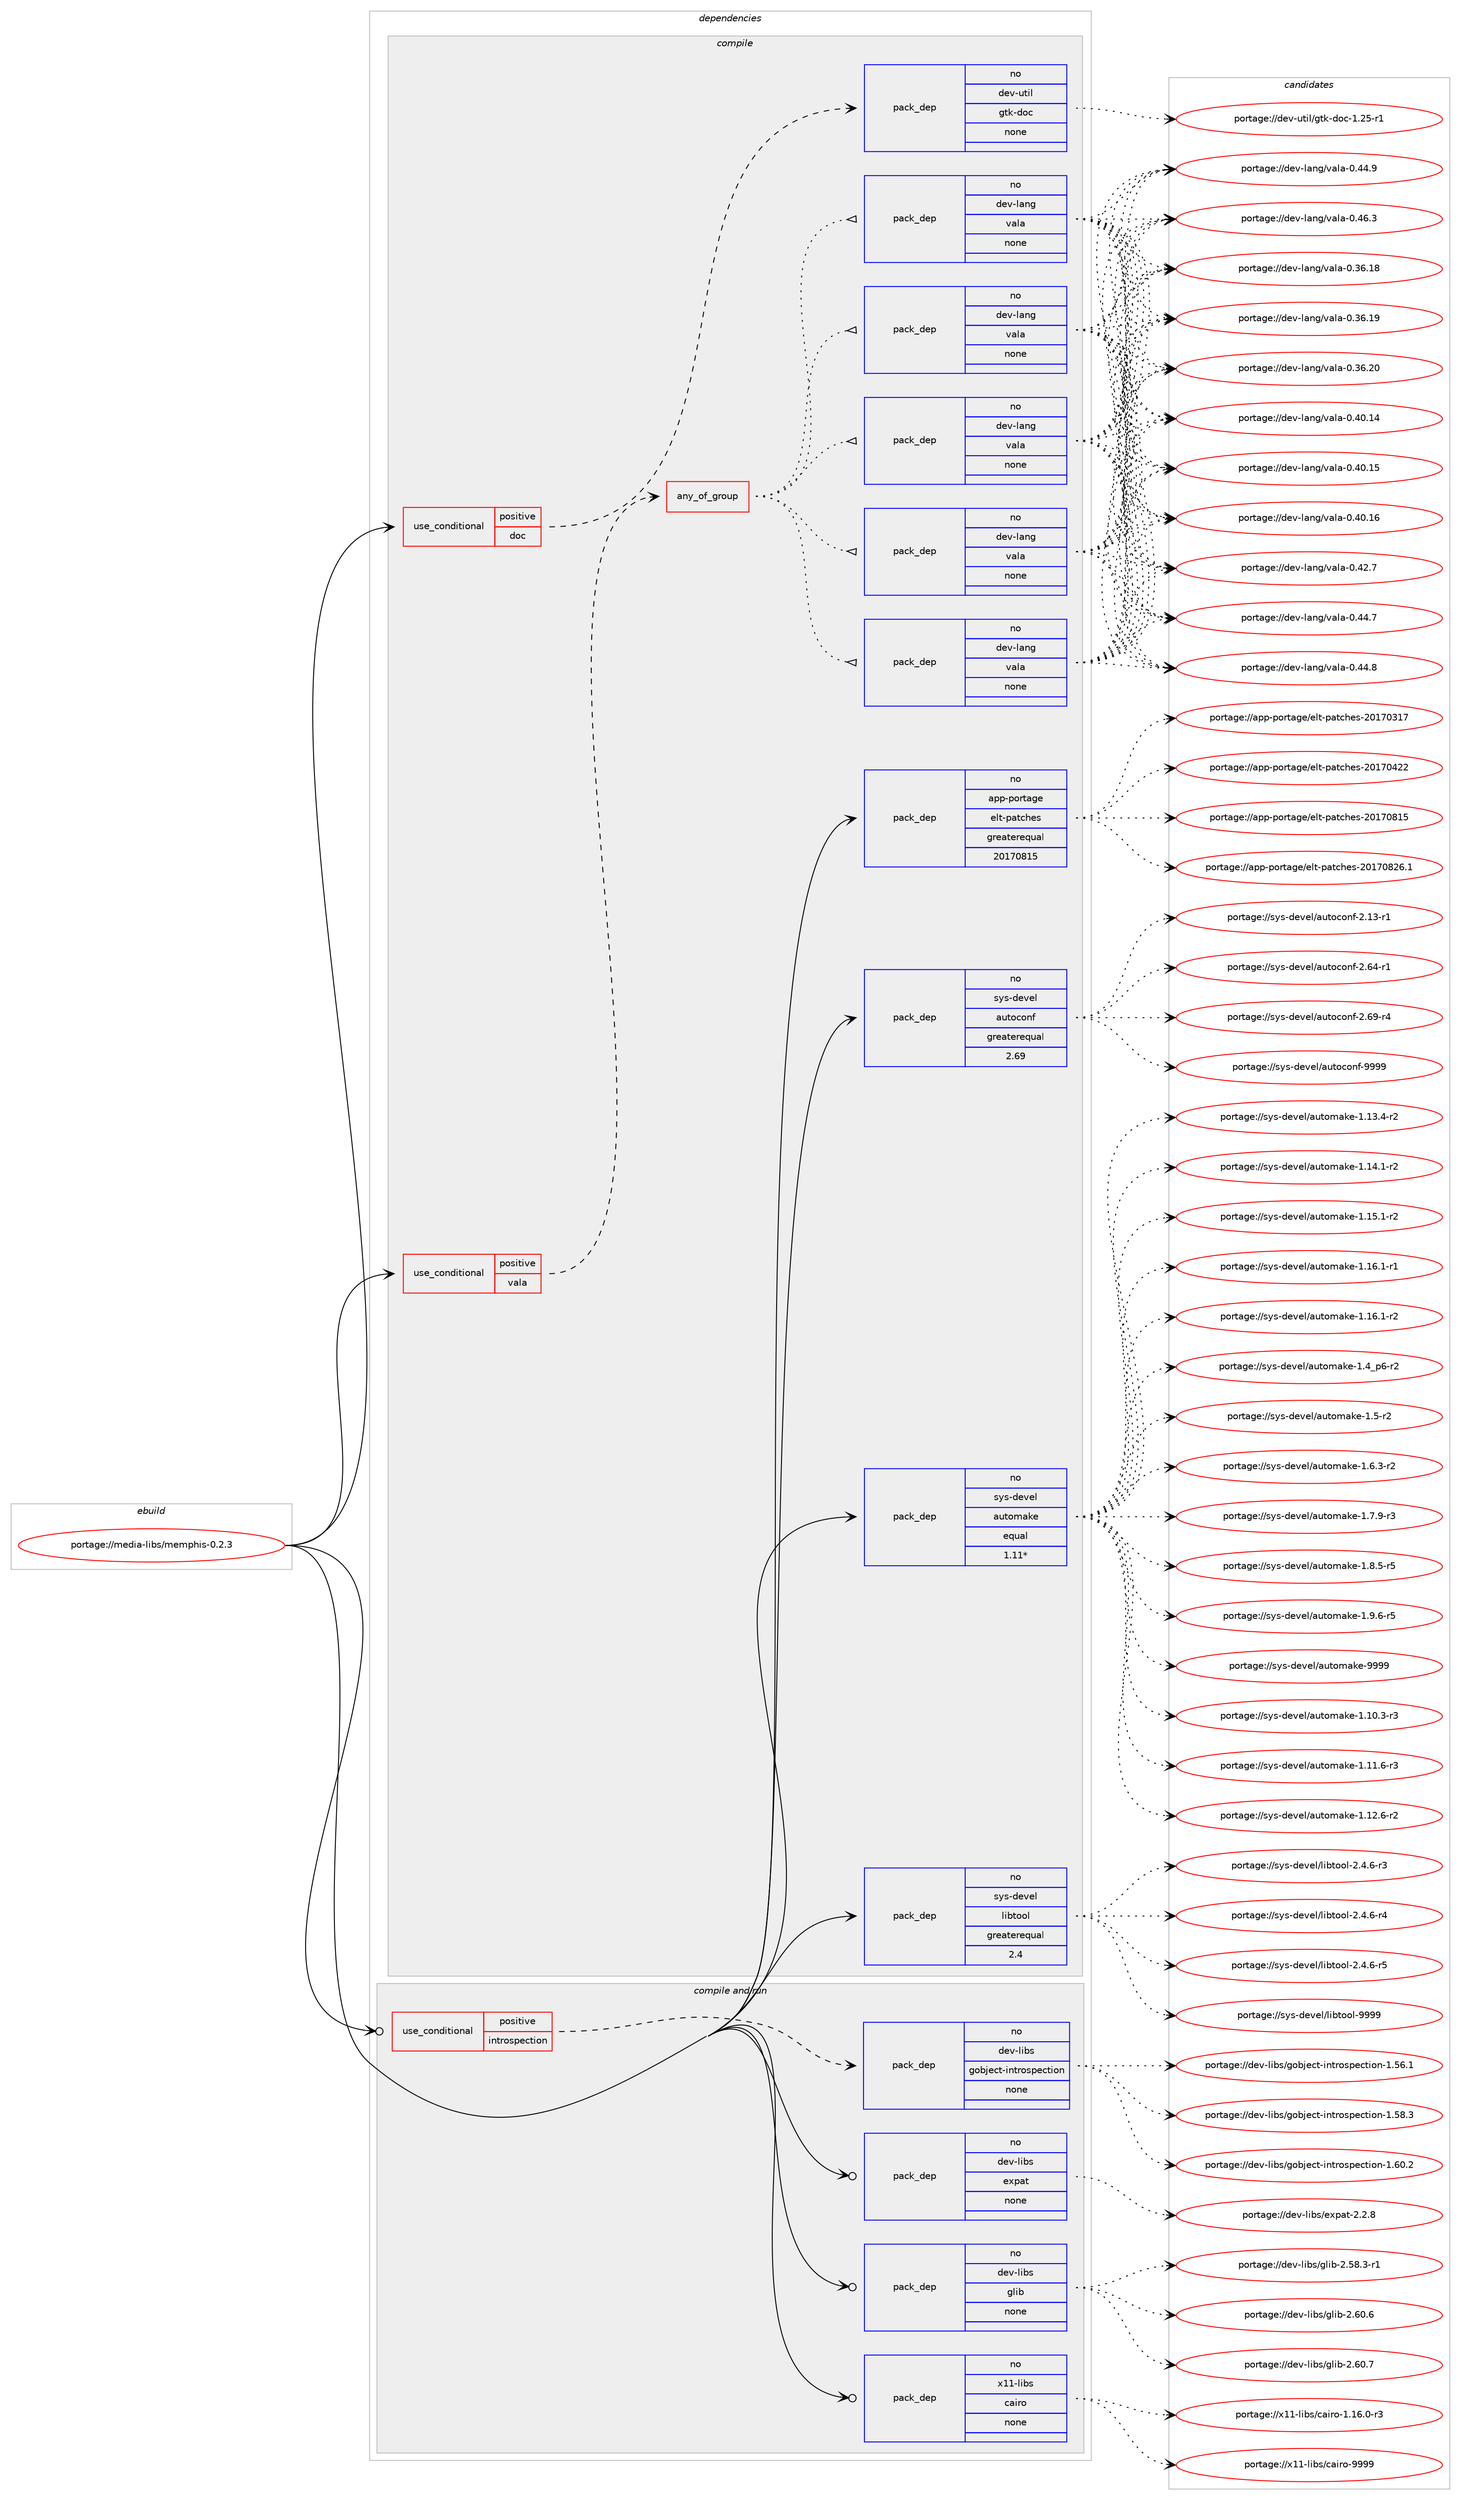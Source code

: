 digraph prolog {

# *************
# Graph options
# *************

newrank=true;
concentrate=true;
compound=true;
graph [rankdir=LR,fontname=Helvetica,fontsize=10,ranksep=1.5];#, ranksep=2.5, nodesep=0.2];
edge  [arrowhead=vee];
node  [fontname=Helvetica,fontsize=10];

# **********
# The ebuild
# **********

subgraph cluster_leftcol {
color=gray;
rank=same;
label=<<i>ebuild</i>>;
id [label="portage://media-libs/memphis-0.2.3", color=red, width=4, href="../media-libs/memphis-0.2.3.svg"];
}

# ****************
# The dependencies
# ****************

subgraph cluster_midcol {
color=gray;
label=<<i>dependencies</i>>;
subgraph cluster_compile {
fillcolor="#eeeeee";
style=filled;
label=<<i>compile</i>>;
subgraph cond80480 {
dependency322377 [label=<<TABLE BORDER="0" CELLBORDER="1" CELLSPACING="0" CELLPADDING="4"><TR><TD ROWSPAN="3" CELLPADDING="10">use_conditional</TD></TR><TR><TD>positive</TD></TR><TR><TD>doc</TD></TR></TABLE>>, shape=none, color=red];
subgraph pack236629 {
dependency322378 [label=<<TABLE BORDER="0" CELLBORDER="1" CELLSPACING="0" CELLPADDING="4" WIDTH="220"><TR><TD ROWSPAN="6" CELLPADDING="30">pack_dep</TD></TR><TR><TD WIDTH="110">no</TD></TR><TR><TD>dev-util</TD></TR><TR><TD>gtk-doc</TD></TR><TR><TD>none</TD></TR><TR><TD></TD></TR></TABLE>>, shape=none, color=blue];
}
dependency322377:e -> dependency322378:w [weight=20,style="dashed",arrowhead="vee"];
}
id:e -> dependency322377:w [weight=20,style="solid",arrowhead="vee"];
subgraph cond80481 {
dependency322379 [label=<<TABLE BORDER="0" CELLBORDER="1" CELLSPACING="0" CELLPADDING="4"><TR><TD ROWSPAN="3" CELLPADDING="10">use_conditional</TD></TR><TR><TD>positive</TD></TR><TR><TD>vala</TD></TR></TABLE>>, shape=none, color=red];
subgraph any5137 {
dependency322380 [label=<<TABLE BORDER="0" CELLBORDER="1" CELLSPACING="0" CELLPADDING="4"><TR><TD CELLPADDING="10">any_of_group</TD></TR></TABLE>>, shape=none, color=red];subgraph pack236630 {
dependency322381 [label=<<TABLE BORDER="0" CELLBORDER="1" CELLSPACING="0" CELLPADDING="4" WIDTH="220"><TR><TD ROWSPAN="6" CELLPADDING="30">pack_dep</TD></TR><TR><TD WIDTH="110">no</TD></TR><TR><TD>dev-lang</TD></TR><TR><TD>vala</TD></TR><TR><TD>none</TD></TR><TR><TD></TD></TR></TABLE>>, shape=none, color=blue];
}
dependency322380:e -> dependency322381:w [weight=20,style="dotted",arrowhead="oinv"];
subgraph pack236631 {
dependency322382 [label=<<TABLE BORDER="0" CELLBORDER="1" CELLSPACING="0" CELLPADDING="4" WIDTH="220"><TR><TD ROWSPAN="6" CELLPADDING="30">pack_dep</TD></TR><TR><TD WIDTH="110">no</TD></TR><TR><TD>dev-lang</TD></TR><TR><TD>vala</TD></TR><TR><TD>none</TD></TR><TR><TD></TD></TR></TABLE>>, shape=none, color=blue];
}
dependency322380:e -> dependency322382:w [weight=20,style="dotted",arrowhead="oinv"];
subgraph pack236632 {
dependency322383 [label=<<TABLE BORDER="0" CELLBORDER="1" CELLSPACING="0" CELLPADDING="4" WIDTH="220"><TR><TD ROWSPAN="6" CELLPADDING="30">pack_dep</TD></TR><TR><TD WIDTH="110">no</TD></TR><TR><TD>dev-lang</TD></TR><TR><TD>vala</TD></TR><TR><TD>none</TD></TR><TR><TD></TD></TR></TABLE>>, shape=none, color=blue];
}
dependency322380:e -> dependency322383:w [weight=20,style="dotted",arrowhead="oinv"];
subgraph pack236633 {
dependency322384 [label=<<TABLE BORDER="0" CELLBORDER="1" CELLSPACING="0" CELLPADDING="4" WIDTH="220"><TR><TD ROWSPAN="6" CELLPADDING="30">pack_dep</TD></TR><TR><TD WIDTH="110">no</TD></TR><TR><TD>dev-lang</TD></TR><TR><TD>vala</TD></TR><TR><TD>none</TD></TR><TR><TD></TD></TR></TABLE>>, shape=none, color=blue];
}
dependency322380:e -> dependency322384:w [weight=20,style="dotted",arrowhead="oinv"];
subgraph pack236634 {
dependency322385 [label=<<TABLE BORDER="0" CELLBORDER="1" CELLSPACING="0" CELLPADDING="4" WIDTH="220"><TR><TD ROWSPAN="6" CELLPADDING="30">pack_dep</TD></TR><TR><TD WIDTH="110">no</TD></TR><TR><TD>dev-lang</TD></TR><TR><TD>vala</TD></TR><TR><TD>none</TD></TR><TR><TD></TD></TR></TABLE>>, shape=none, color=blue];
}
dependency322380:e -> dependency322385:w [weight=20,style="dotted",arrowhead="oinv"];
}
dependency322379:e -> dependency322380:w [weight=20,style="dashed",arrowhead="vee"];
}
id:e -> dependency322379:w [weight=20,style="solid",arrowhead="vee"];
subgraph pack236635 {
dependency322386 [label=<<TABLE BORDER="0" CELLBORDER="1" CELLSPACING="0" CELLPADDING="4" WIDTH="220"><TR><TD ROWSPAN="6" CELLPADDING="30">pack_dep</TD></TR><TR><TD WIDTH="110">no</TD></TR><TR><TD>app-portage</TD></TR><TR><TD>elt-patches</TD></TR><TR><TD>greaterequal</TD></TR><TR><TD>20170815</TD></TR></TABLE>>, shape=none, color=blue];
}
id:e -> dependency322386:w [weight=20,style="solid",arrowhead="vee"];
subgraph pack236636 {
dependency322387 [label=<<TABLE BORDER="0" CELLBORDER="1" CELLSPACING="0" CELLPADDING="4" WIDTH="220"><TR><TD ROWSPAN="6" CELLPADDING="30">pack_dep</TD></TR><TR><TD WIDTH="110">no</TD></TR><TR><TD>sys-devel</TD></TR><TR><TD>autoconf</TD></TR><TR><TD>greaterequal</TD></TR><TR><TD>2.69</TD></TR></TABLE>>, shape=none, color=blue];
}
id:e -> dependency322387:w [weight=20,style="solid",arrowhead="vee"];
subgraph pack236637 {
dependency322388 [label=<<TABLE BORDER="0" CELLBORDER="1" CELLSPACING="0" CELLPADDING="4" WIDTH="220"><TR><TD ROWSPAN="6" CELLPADDING="30">pack_dep</TD></TR><TR><TD WIDTH="110">no</TD></TR><TR><TD>sys-devel</TD></TR><TR><TD>automake</TD></TR><TR><TD>equal</TD></TR><TR><TD>1.11*</TD></TR></TABLE>>, shape=none, color=blue];
}
id:e -> dependency322388:w [weight=20,style="solid",arrowhead="vee"];
subgraph pack236638 {
dependency322389 [label=<<TABLE BORDER="0" CELLBORDER="1" CELLSPACING="0" CELLPADDING="4" WIDTH="220"><TR><TD ROWSPAN="6" CELLPADDING="30">pack_dep</TD></TR><TR><TD WIDTH="110">no</TD></TR><TR><TD>sys-devel</TD></TR><TR><TD>libtool</TD></TR><TR><TD>greaterequal</TD></TR><TR><TD>2.4</TD></TR></TABLE>>, shape=none, color=blue];
}
id:e -> dependency322389:w [weight=20,style="solid",arrowhead="vee"];
}
subgraph cluster_compileandrun {
fillcolor="#eeeeee";
style=filled;
label=<<i>compile and run</i>>;
subgraph cond80482 {
dependency322390 [label=<<TABLE BORDER="0" CELLBORDER="1" CELLSPACING="0" CELLPADDING="4"><TR><TD ROWSPAN="3" CELLPADDING="10">use_conditional</TD></TR><TR><TD>positive</TD></TR><TR><TD>introspection</TD></TR></TABLE>>, shape=none, color=red];
subgraph pack236639 {
dependency322391 [label=<<TABLE BORDER="0" CELLBORDER="1" CELLSPACING="0" CELLPADDING="4" WIDTH="220"><TR><TD ROWSPAN="6" CELLPADDING="30">pack_dep</TD></TR><TR><TD WIDTH="110">no</TD></TR><TR><TD>dev-libs</TD></TR><TR><TD>gobject-introspection</TD></TR><TR><TD>none</TD></TR><TR><TD></TD></TR></TABLE>>, shape=none, color=blue];
}
dependency322390:e -> dependency322391:w [weight=20,style="dashed",arrowhead="vee"];
}
id:e -> dependency322390:w [weight=20,style="solid",arrowhead="odotvee"];
subgraph pack236640 {
dependency322392 [label=<<TABLE BORDER="0" CELLBORDER="1" CELLSPACING="0" CELLPADDING="4" WIDTH="220"><TR><TD ROWSPAN="6" CELLPADDING="30">pack_dep</TD></TR><TR><TD WIDTH="110">no</TD></TR><TR><TD>dev-libs</TD></TR><TR><TD>expat</TD></TR><TR><TD>none</TD></TR><TR><TD></TD></TR></TABLE>>, shape=none, color=blue];
}
id:e -> dependency322392:w [weight=20,style="solid",arrowhead="odotvee"];
subgraph pack236641 {
dependency322393 [label=<<TABLE BORDER="0" CELLBORDER="1" CELLSPACING="0" CELLPADDING="4" WIDTH="220"><TR><TD ROWSPAN="6" CELLPADDING="30">pack_dep</TD></TR><TR><TD WIDTH="110">no</TD></TR><TR><TD>dev-libs</TD></TR><TR><TD>glib</TD></TR><TR><TD>none</TD></TR><TR><TD></TD></TR></TABLE>>, shape=none, color=blue];
}
id:e -> dependency322393:w [weight=20,style="solid",arrowhead="odotvee"];
subgraph pack236642 {
dependency322394 [label=<<TABLE BORDER="0" CELLBORDER="1" CELLSPACING="0" CELLPADDING="4" WIDTH="220"><TR><TD ROWSPAN="6" CELLPADDING="30">pack_dep</TD></TR><TR><TD WIDTH="110">no</TD></TR><TR><TD>x11-libs</TD></TR><TR><TD>cairo</TD></TR><TR><TD>none</TD></TR><TR><TD></TD></TR></TABLE>>, shape=none, color=blue];
}
id:e -> dependency322394:w [weight=20,style="solid",arrowhead="odotvee"];
}
subgraph cluster_run {
fillcolor="#eeeeee";
style=filled;
label=<<i>run</i>>;
}
}

# **************
# The candidates
# **************

subgraph cluster_choices {
rank=same;
color=gray;
label=<<i>candidates</i>>;

subgraph choice236629 {
color=black;
nodesep=1;
choiceportage1001011184511711610510847103116107451001119945494650534511449 [label="portage://dev-util/gtk-doc-1.25-r1", color=red, width=4,href="../dev-util/gtk-doc-1.25-r1.svg"];
dependency322378:e -> choiceportage1001011184511711610510847103116107451001119945494650534511449:w [style=dotted,weight="100"];
}
subgraph choice236630 {
color=black;
nodesep=1;
choiceportage10010111845108971101034711897108974548465154464956 [label="portage://dev-lang/vala-0.36.18", color=red, width=4,href="../dev-lang/vala-0.36.18.svg"];
choiceportage10010111845108971101034711897108974548465154464957 [label="portage://dev-lang/vala-0.36.19", color=red, width=4,href="../dev-lang/vala-0.36.19.svg"];
choiceportage10010111845108971101034711897108974548465154465048 [label="portage://dev-lang/vala-0.36.20", color=red, width=4,href="../dev-lang/vala-0.36.20.svg"];
choiceportage10010111845108971101034711897108974548465248464952 [label="portage://dev-lang/vala-0.40.14", color=red, width=4,href="../dev-lang/vala-0.40.14.svg"];
choiceportage10010111845108971101034711897108974548465248464953 [label="portage://dev-lang/vala-0.40.15", color=red, width=4,href="../dev-lang/vala-0.40.15.svg"];
choiceportage10010111845108971101034711897108974548465248464954 [label="portage://dev-lang/vala-0.40.16", color=red, width=4,href="../dev-lang/vala-0.40.16.svg"];
choiceportage100101118451089711010347118971089745484652504655 [label="portage://dev-lang/vala-0.42.7", color=red, width=4,href="../dev-lang/vala-0.42.7.svg"];
choiceportage100101118451089711010347118971089745484652524655 [label="portage://dev-lang/vala-0.44.7", color=red, width=4,href="../dev-lang/vala-0.44.7.svg"];
choiceportage100101118451089711010347118971089745484652524656 [label="portage://dev-lang/vala-0.44.8", color=red, width=4,href="../dev-lang/vala-0.44.8.svg"];
choiceportage100101118451089711010347118971089745484652524657 [label="portage://dev-lang/vala-0.44.9", color=red, width=4,href="../dev-lang/vala-0.44.9.svg"];
choiceportage100101118451089711010347118971089745484652544651 [label="portage://dev-lang/vala-0.46.3", color=red, width=4,href="../dev-lang/vala-0.46.3.svg"];
dependency322381:e -> choiceportage10010111845108971101034711897108974548465154464956:w [style=dotted,weight="100"];
dependency322381:e -> choiceportage10010111845108971101034711897108974548465154464957:w [style=dotted,weight="100"];
dependency322381:e -> choiceportage10010111845108971101034711897108974548465154465048:w [style=dotted,weight="100"];
dependency322381:e -> choiceportage10010111845108971101034711897108974548465248464952:w [style=dotted,weight="100"];
dependency322381:e -> choiceportage10010111845108971101034711897108974548465248464953:w [style=dotted,weight="100"];
dependency322381:e -> choiceportage10010111845108971101034711897108974548465248464954:w [style=dotted,weight="100"];
dependency322381:e -> choiceportage100101118451089711010347118971089745484652504655:w [style=dotted,weight="100"];
dependency322381:e -> choiceportage100101118451089711010347118971089745484652524655:w [style=dotted,weight="100"];
dependency322381:e -> choiceportage100101118451089711010347118971089745484652524656:w [style=dotted,weight="100"];
dependency322381:e -> choiceportage100101118451089711010347118971089745484652524657:w [style=dotted,weight="100"];
dependency322381:e -> choiceportage100101118451089711010347118971089745484652544651:w [style=dotted,weight="100"];
}
subgraph choice236631 {
color=black;
nodesep=1;
choiceportage10010111845108971101034711897108974548465154464956 [label="portage://dev-lang/vala-0.36.18", color=red, width=4,href="../dev-lang/vala-0.36.18.svg"];
choiceportage10010111845108971101034711897108974548465154464957 [label="portage://dev-lang/vala-0.36.19", color=red, width=4,href="../dev-lang/vala-0.36.19.svg"];
choiceportage10010111845108971101034711897108974548465154465048 [label="portage://dev-lang/vala-0.36.20", color=red, width=4,href="../dev-lang/vala-0.36.20.svg"];
choiceportage10010111845108971101034711897108974548465248464952 [label="portage://dev-lang/vala-0.40.14", color=red, width=4,href="../dev-lang/vala-0.40.14.svg"];
choiceportage10010111845108971101034711897108974548465248464953 [label="portage://dev-lang/vala-0.40.15", color=red, width=4,href="../dev-lang/vala-0.40.15.svg"];
choiceportage10010111845108971101034711897108974548465248464954 [label="portage://dev-lang/vala-0.40.16", color=red, width=4,href="../dev-lang/vala-0.40.16.svg"];
choiceportage100101118451089711010347118971089745484652504655 [label="portage://dev-lang/vala-0.42.7", color=red, width=4,href="../dev-lang/vala-0.42.7.svg"];
choiceportage100101118451089711010347118971089745484652524655 [label="portage://dev-lang/vala-0.44.7", color=red, width=4,href="../dev-lang/vala-0.44.7.svg"];
choiceportage100101118451089711010347118971089745484652524656 [label="portage://dev-lang/vala-0.44.8", color=red, width=4,href="../dev-lang/vala-0.44.8.svg"];
choiceportage100101118451089711010347118971089745484652524657 [label="portage://dev-lang/vala-0.44.9", color=red, width=4,href="../dev-lang/vala-0.44.9.svg"];
choiceportage100101118451089711010347118971089745484652544651 [label="portage://dev-lang/vala-0.46.3", color=red, width=4,href="../dev-lang/vala-0.46.3.svg"];
dependency322382:e -> choiceportage10010111845108971101034711897108974548465154464956:w [style=dotted,weight="100"];
dependency322382:e -> choiceportage10010111845108971101034711897108974548465154464957:w [style=dotted,weight="100"];
dependency322382:e -> choiceportage10010111845108971101034711897108974548465154465048:w [style=dotted,weight="100"];
dependency322382:e -> choiceportage10010111845108971101034711897108974548465248464952:w [style=dotted,weight="100"];
dependency322382:e -> choiceportage10010111845108971101034711897108974548465248464953:w [style=dotted,weight="100"];
dependency322382:e -> choiceportage10010111845108971101034711897108974548465248464954:w [style=dotted,weight="100"];
dependency322382:e -> choiceportage100101118451089711010347118971089745484652504655:w [style=dotted,weight="100"];
dependency322382:e -> choiceportage100101118451089711010347118971089745484652524655:w [style=dotted,weight="100"];
dependency322382:e -> choiceportage100101118451089711010347118971089745484652524656:w [style=dotted,weight="100"];
dependency322382:e -> choiceportage100101118451089711010347118971089745484652524657:w [style=dotted,weight="100"];
dependency322382:e -> choiceportage100101118451089711010347118971089745484652544651:w [style=dotted,weight="100"];
}
subgraph choice236632 {
color=black;
nodesep=1;
choiceportage10010111845108971101034711897108974548465154464956 [label="portage://dev-lang/vala-0.36.18", color=red, width=4,href="../dev-lang/vala-0.36.18.svg"];
choiceportage10010111845108971101034711897108974548465154464957 [label="portage://dev-lang/vala-0.36.19", color=red, width=4,href="../dev-lang/vala-0.36.19.svg"];
choiceportage10010111845108971101034711897108974548465154465048 [label="portage://dev-lang/vala-0.36.20", color=red, width=4,href="../dev-lang/vala-0.36.20.svg"];
choiceportage10010111845108971101034711897108974548465248464952 [label="portage://dev-lang/vala-0.40.14", color=red, width=4,href="../dev-lang/vala-0.40.14.svg"];
choiceportage10010111845108971101034711897108974548465248464953 [label="portage://dev-lang/vala-0.40.15", color=red, width=4,href="../dev-lang/vala-0.40.15.svg"];
choiceportage10010111845108971101034711897108974548465248464954 [label="portage://dev-lang/vala-0.40.16", color=red, width=4,href="../dev-lang/vala-0.40.16.svg"];
choiceportage100101118451089711010347118971089745484652504655 [label="portage://dev-lang/vala-0.42.7", color=red, width=4,href="../dev-lang/vala-0.42.7.svg"];
choiceportage100101118451089711010347118971089745484652524655 [label="portage://dev-lang/vala-0.44.7", color=red, width=4,href="../dev-lang/vala-0.44.7.svg"];
choiceportage100101118451089711010347118971089745484652524656 [label="portage://dev-lang/vala-0.44.8", color=red, width=4,href="../dev-lang/vala-0.44.8.svg"];
choiceportage100101118451089711010347118971089745484652524657 [label="portage://dev-lang/vala-0.44.9", color=red, width=4,href="../dev-lang/vala-0.44.9.svg"];
choiceportage100101118451089711010347118971089745484652544651 [label="portage://dev-lang/vala-0.46.3", color=red, width=4,href="../dev-lang/vala-0.46.3.svg"];
dependency322383:e -> choiceportage10010111845108971101034711897108974548465154464956:w [style=dotted,weight="100"];
dependency322383:e -> choiceportage10010111845108971101034711897108974548465154464957:w [style=dotted,weight="100"];
dependency322383:e -> choiceportage10010111845108971101034711897108974548465154465048:w [style=dotted,weight="100"];
dependency322383:e -> choiceportage10010111845108971101034711897108974548465248464952:w [style=dotted,weight="100"];
dependency322383:e -> choiceportage10010111845108971101034711897108974548465248464953:w [style=dotted,weight="100"];
dependency322383:e -> choiceportage10010111845108971101034711897108974548465248464954:w [style=dotted,weight="100"];
dependency322383:e -> choiceportage100101118451089711010347118971089745484652504655:w [style=dotted,weight="100"];
dependency322383:e -> choiceportage100101118451089711010347118971089745484652524655:w [style=dotted,weight="100"];
dependency322383:e -> choiceportage100101118451089711010347118971089745484652524656:w [style=dotted,weight="100"];
dependency322383:e -> choiceportage100101118451089711010347118971089745484652524657:w [style=dotted,weight="100"];
dependency322383:e -> choiceportage100101118451089711010347118971089745484652544651:w [style=dotted,weight="100"];
}
subgraph choice236633 {
color=black;
nodesep=1;
choiceportage10010111845108971101034711897108974548465154464956 [label="portage://dev-lang/vala-0.36.18", color=red, width=4,href="../dev-lang/vala-0.36.18.svg"];
choiceportage10010111845108971101034711897108974548465154464957 [label="portage://dev-lang/vala-0.36.19", color=red, width=4,href="../dev-lang/vala-0.36.19.svg"];
choiceportage10010111845108971101034711897108974548465154465048 [label="portage://dev-lang/vala-0.36.20", color=red, width=4,href="../dev-lang/vala-0.36.20.svg"];
choiceportage10010111845108971101034711897108974548465248464952 [label="portage://dev-lang/vala-0.40.14", color=red, width=4,href="../dev-lang/vala-0.40.14.svg"];
choiceportage10010111845108971101034711897108974548465248464953 [label="portage://dev-lang/vala-0.40.15", color=red, width=4,href="../dev-lang/vala-0.40.15.svg"];
choiceportage10010111845108971101034711897108974548465248464954 [label="portage://dev-lang/vala-0.40.16", color=red, width=4,href="../dev-lang/vala-0.40.16.svg"];
choiceportage100101118451089711010347118971089745484652504655 [label="portage://dev-lang/vala-0.42.7", color=red, width=4,href="../dev-lang/vala-0.42.7.svg"];
choiceportage100101118451089711010347118971089745484652524655 [label="portage://dev-lang/vala-0.44.7", color=red, width=4,href="../dev-lang/vala-0.44.7.svg"];
choiceportage100101118451089711010347118971089745484652524656 [label="portage://dev-lang/vala-0.44.8", color=red, width=4,href="../dev-lang/vala-0.44.8.svg"];
choiceportage100101118451089711010347118971089745484652524657 [label="portage://dev-lang/vala-0.44.9", color=red, width=4,href="../dev-lang/vala-0.44.9.svg"];
choiceportage100101118451089711010347118971089745484652544651 [label="portage://dev-lang/vala-0.46.3", color=red, width=4,href="../dev-lang/vala-0.46.3.svg"];
dependency322384:e -> choiceportage10010111845108971101034711897108974548465154464956:w [style=dotted,weight="100"];
dependency322384:e -> choiceportage10010111845108971101034711897108974548465154464957:w [style=dotted,weight="100"];
dependency322384:e -> choiceportage10010111845108971101034711897108974548465154465048:w [style=dotted,weight="100"];
dependency322384:e -> choiceportage10010111845108971101034711897108974548465248464952:w [style=dotted,weight="100"];
dependency322384:e -> choiceportage10010111845108971101034711897108974548465248464953:w [style=dotted,weight="100"];
dependency322384:e -> choiceportage10010111845108971101034711897108974548465248464954:w [style=dotted,weight="100"];
dependency322384:e -> choiceportage100101118451089711010347118971089745484652504655:w [style=dotted,weight="100"];
dependency322384:e -> choiceportage100101118451089711010347118971089745484652524655:w [style=dotted,weight="100"];
dependency322384:e -> choiceportage100101118451089711010347118971089745484652524656:w [style=dotted,weight="100"];
dependency322384:e -> choiceportage100101118451089711010347118971089745484652524657:w [style=dotted,weight="100"];
dependency322384:e -> choiceportage100101118451089711010347118971089745484652544651:w [style=dotted,weight="100"];
}
subgraph choice236634 {
color=black;
nodesep=1;
choiceportage10010111845108971101034711897108974548465154464956 [label="portage://dev-lang/vala-0.36.18", color=red, width=4,href="../dev-lang/vala-0.36.18.svg"];
choiceportage10010111845108971101034711897108974548465154464957 [label="portage://dev-lang/vala-0.36.19", color=red, width=4,href="../dev-lang/vala-0.36.19.svg"];
choiceportage10010111845108971101034711897108974548465154465048 [label="portage://dev-lang/vala-0.36.20", color=red, width=4,href="../dev-lang/vala-0.36.20.svg"];
choiceportage10010111845108971101034711897108974548465248464952 [label="portage://dev-lang/vala-0.40.14", color=red, width=4,href="../dev-lang/vala-0.40.14.svg"];
choiceportage10010111845108971101034711897108974548465248464953 [label="portage://dev-lang/vala-0.40.15", color=red, width=4,href="../dev-lang/vala-0.40.15.svg"];
choiceportage10010111845108971101034711897108974548465248464954 [label="portage://dev-lang/vala-0.40.16", color=red, width=4,href="../dev-lang/vala-0.40.16.svg"];
choiceportage100101118451089711010347118971089745484652504655 [label="portage://dev-lang/vala-0.42.7", color=red, width=4,href="../dev-lang/vala-0.42.7.svg"];
choiceportage100101118451089711010347118971089745484652524655 [label="portage://dev-lang/vala-0.44.7", color=red, width=4,href="../dev-lang/vala-0.44.7.svg"];
choiceportage100101118451089711010347118971089745484652524656 [label="portage://dev-lang/vala-0.44.8", color=red, width=4,href="../dev-lang/vala-0.44.8.svg"];
choiceportage100101118451089711010347118971089745484652524657 [label="portage://dev-lang/vala-0.44.9", color=red, width=4,href="../dev-lang/vala-0.44.9.svg"];
choiceportage100101118451089711010347118971089745484652544651 [label="portage://dev-lang/vala-0.46.3", color=red, width=4,href="../dev-lang/vala-0.46.3.svg"];
dependency322385:e -> choiceportage10010111845108971101034711897108974548465154464956:w [style=dotted,weight="100"];
dependency322385:e -> choiceportage10010111845108971101034711897108974548465154464957:w [style=dotted,weight="100"];
dependency322385:e -> choiceportage10010111845108971101034711897108974548465154465048:w [style=dotted,weight="100"];
dependency322385:e -> choiceportage10010111845108971101034711897108974548465248464952:w [style=dotted,weight="100"];
dependency322385:e -> choiceportage10010111845108971101034711897108974548465248464953:w [style=dotted,weight="100"];
dependency322385:e -> choiceportage10010111845108971101034711897108974548465248464954:w [style=dotted,weight="100"];
dependency322385:e -> choiceportage100101118451089711010347118971089745484652504655:w [style=dotted,weight="100"];
dependency322385:e -> choiceportage100101118451089711010347118971089745484652524655:w [style=dotted,weight="100"];
dependency322385:e -> choiceportage100101118451089711010347118971089745484652524656:w [style=dotted,weight="100"];
dependency322385:e -> choiceportage100101118451089711010347118971089745484652524657:w [style=dotted,weight="100"];
dependency322385:e -> choiceportage100101118451089711010347118971089745484652544651:w [style=dotted,weight="100"];
}
subgraph choice236635 {
color=black;
nodesep=1;
choiceportage97112112451121111141169710310147101108116451129711699104101115455048495548514955 [label="portage://app-portage/elt-patches-20170317", color=red, width=4,href="../app-portage/elt-patches-20170317.svg"];
choiceportage97112112451121111141169710310147101108116451129711699104101115455048495548525050 [label="portage://app-portage/elt-patches-20170422", color=red, width=4,href="../app-portage/elt-patches-20170422.svg"];
choiceportage97112112451121111141169710310147101108116451129711699104101115455048495548564953 [label="portage://app-portage/elt-patches-20170815", color=red, width=4,href="../app-portage/elt-patches-20170815.svg"];
choiceportage971121124511211111411697103101471011081164511297116991041011154550484955485650544649 [label="portage://app-portage/elt-patches-20170826.1", color=red, width=4,href="../app-portage/elt-patches-20170826.1.svg"];
dependency322386:e -> choiceportage97112112451121111141169710310147101108116451129711699104101115455048495548514955:w [style=dotted,weight="100"];
dependency322386:e -> choiceportage97112112451121111141169710310147101108116451129711699104101115455048495548525050:w [style=dotted,weight="100"];
dependency322386:e -> choiceportage97112112451121111141169710310147101108116451129711699104101115455048495548564953:w [style=dotted,weight="100"];
dependency322386:e -> choiceportage971121124511211111411697103101471011081164511297116991041011154550484955485650544649:w [style=dotted,weight="100"];
}
subgraph choice236636 {
color=black;
nodesep=1;
choiceportage1151211154510010111810110847971171161119911111010245504649514511449 [label="portage://sys-devel/autoconf-2.13-r1", color=red, width=4,href="../sys-devel/autoconf-2.13-r1.svg"];
choiceportage1151211154510010111810110847971171161119911111010245504654524511449 [label="portage://sys-devel/autoconf-2.64-r1", color=red, width=4,href="../sys-devel/autoconf-2.64-r1.svg"];
choiceportage1151211154510010111810110847971171161119911111010245504654574511452 [label="portage://sys-devel/autoconf-2.69-r4", color=red, width=4,href="../sys-devel/autoconf-2.69-r4.svg"];
choiceportage115121115451001011181011084797117116111991111101024557575757 [label="portage://sys-devel/autoconf-9999", color=red, width=4,href="../sys-devel/autoconf-9999.svg"];
dependency322387:e -> choiceportage1151211154510010111810110847971171161119911111010245504649514511449:w [style=dotted,weight="100"];
dependency322387:e -> choiceportage1151211154510010111810110847971171161119911111010245504654524511449:w [style=dotted,weight="100"];
dependency322387:e -> choiceportage1151211154510010111810110847971171161119911111010245504654574511452:w [style=dotted,weight="100"];
dependency322387:e -> choiceportage115121115451001011181011084797117116111991111101024557575757:w [style=dotted,weight="100"];
}
subgraph choice236637 {
color=black;
nodesep=1;
choiceportage11512111545100101118101108479711711611110997107101454946494846514511451 [label="portage://sys-devel/automake-1.10.3-r3", color=red, width=4,href="../sys-devel/automake-1.10.3-r3.svg"];
choiceportage11512111545100101118101108479711711611110997107101454946494946544511451 [label="portage://sys-devel/automake-1.11.6-r3", color=red, width=4,href="../sys-devel/automake-1.11.6-r3.svg"];
choiceportage11512111545100101118101108479711711611110997107101454946495046544511450 [label="portage://sys-devel/automake-1.12.6-r2", color=red, width=4,href="../sys-devel/automake-1.12.6-r2.svg"];
choiceportage11512111545100101118101108479711711611110997107101454946495146524511450 [label="portage://sys-devel/automake-1.13.4-r2", color=red, width=4,href="../sys-devel/automake-1.13.4-r2.svg"];
choiceportage11512111545100101118101108479711711611110997107101454946495246494511450 [label="portage://sys-devel/automake-1.14.1-r2", color=red, width=4,href="../sys-devel/automake-1.14.1-r2.svg"];
choiceportage11512111545100101118101108479711711611110997107101454946495346494511450 [label="portage://sys-devel/automake-1.15.1-r2", color=red, width=4,href="../sys-devel/automake-1.15.1-r2.svg"];
choiceportage11512111545100101118101108479711711611110997107101454946495446494511449 [label="portage://sys-devel/automake-1.16.1-r1", color=red, width=4,href="../sys-devel/automake-1.16.1-r1.svg"];
choiceportage11512111545100101118101108479711711611110997107101454946495446494511450 [label="portage://sys-devel/automake-1.16.1-r2", color=red, width=4,href="../sys-devel/automake-1.16.1-r2.svg"];
choiceportage115121115451001011181011084797117116111109971071014549465295112544511450 [label="portage://sys-devel/automake-1.4_p6-r2", color=red, width=4,href="../sys-devel/automake-1.4_p6-r2.svg"];
choiceportage11512111545100101118101108479711711611110997107101454946534511450 [label="portage://sys-devel/automake-1.5-r2", color=red, width=4,href="../sys-devel/automake-1.5-r2.svg"];
choiceportage115121115451001011181011084797117116111109971071014549465446514511450 [label="portage://sys-devel/automake-1.6.3-r2", color=red, width=4,href="../sys-devel/automake-1.6.3-r2.svg"];
choiceportage115121115451001011181011084797117116111109971071014549465546574511451 [label="portage://sys-devel/automake-1.7.9-r3", color=red, width=4,href="../sys-devel/automake-1.7.9-r3.svg"];
choiceportage115121115451001011181011084797117116111109971071014549465646534511453 [label="portage://sys-devel/automake-1.8.5-r5", color=red, width=4,href="../sys-devel/automake-1.8.5-r5.svg"];
choiceportage115121115451001011181011084797117116111109971071014549465746544511453 [label="portage://sys-devel/automake-1.9.6-r5", color=red, width=4,href="../sys-devel/automake-1.9.6-r5.svg"];
choiceportage115121115451001011181011084797117116111109971071014557575757 [label="portage://sys-devel/automake-9999", color=red, width=4,href="../sys-devel/automake-9999.svg"];
dependency322388:e -> choiceportage11512111545100101118101108479711711611110997107101454946494846514511451:w [style=dotted,weight="100"];
dependency322388:e -> choiceportage11512111545100101118101108479711711611110997107101454946494946544511451:w [style=dotted,weight="100"];
dependency322388:e -> choiceportage11512111545100101118101108479711711611110997107101454946495046544511450:w [style=dotted,weight="100"];
dependency322388:e -> choiceportage11512111545100101118101108479711711611110997107101454946495146524511450:w [style=dotted,weight="100"];
dependency322388:e -> choiceportage11512111545100101118101108479711711611110997107101454946495246494511450:w [style=dotted,weight="100"];
dependency322388:e -> choiceportage11512111545100101118101108479711711611110997107101454946495346494511450:w [style=dotted,weight="100"];
dependency322388:e -> choiceportage11512111545100101118101108479711711611110997107101454946495446494511449:w [style=dotted,weight="100"];
dependency322388:e -> choiceportage11512111545100101118101108479711711611110997107101454946495446494511450:w [style=dotted,weight="100"];
dependency322388:e -> choiceportage115121115451001011181011084797117116111109971071014549465295112544511450:w [style=dotted,weight="100"];
dependency322388:e -> choiceportage11512111545100101118101108479711711611110997107101454946534511450:w [style=dotted,weight="100"];
dependency322388:e -> choiceportage115121115451001011181011084797117116111109971071014549465446514511450:w [style=dotted,weight="100"];
dependency322388:e -> choiceportage115121115451001011181011084797117116111109971071014549465546574511451:w [style=dotted,weight="100"];
dependency322388:e -> choiceportage115121115451001011181011084797117116111109971071014549465646534511453:w [style=dotted,weight="100"];
dependency322388:e -> choiceportage115121115451001011181011084797117116111109971071014549465746544511453:w [style=dotted,weight="100"];
dependency322388:e -> choiceportage115121115451001011181011084797117116111109971071014557575757:w [style=dotted,weight="100"];
}
subgraph choice236638 {
color=black;
nodesep=1;
choiceportage1151211154510010111810110847108105981161111111084550465246544511451 [label="portage://sys-devel/libtool-2.4.6-r3", color=red, width=4,href="../sys-devel/libtool-2.4.6-r3.svg"];
choiceportage1151211154510010111810110847108105981161111111084550465246544511452 [label="portage://sys-devel/libtool-2.4.6-r4", color=red, width=4,href="../sys-devel/libtool-2.4.6-r4.svg"];
choiceportage1151211154510010111810110847108105981161111111084550465246544511453 [label="portage://sys-devel/libtool-2.4.6-r5", color=red, width=4,href="../sys-devel/libtool-2.4.6-r5.svg"];
choiceportage1151211154510010111810110847108105981161111111084557575757 [label="portage://sys-devel/libtool-9999", color=red, width=4,href="../sys-devel/libtool-9999.svg"];
dependency322389:e -> choiceportage1151211154510010111810110847108105981161111111084550465246544511451:w [style=dotted,weight="100"];
dependency322389:e -> choiceportage1151211154510010111810110847108105981161111111084550465246544511452:w [style=dotted,weight="100"];
dependency322389:e -> choiceportage1151211154510010111810110847108105981161111111084550465246544511453:w [style=dotted,weight="100"];
dependency322389:e -> choiceportage1151211154510010111810110847108105981161111111084557575757:w [style=dotted,weight="100"];
}
subgraph choice236639 {
color=black;
nodesep=1;
choiceportage1001011184510810598115471031119810610199116451051101161141111151121019911610511111045494653544649 [label="portage://dev-libs/gobject-introspection-1.56.1", color=red, width=4,href="../dev-libs/gobject-introspection-1.56.1.svg"];
choiceportage1001011184510810598115471031119810610199116451051101161141111151121019911610511111045494653564651 [label="portage://dev-libs/gobject-introspection-1.58.3", color=red, width=4,href="../dev-libs/gobject-introspection-1.58.3.svg"];
choiceportage1001011184510810598115471031119810610199116451051101161141111151121019911610511111045494654484650 [label="portage://dev-libs/gobject-introspection-1.60.2", color=red, width=4,href="../dev-libs/gobject-introspection-1.60.2.svg"];
dependency322391:e -> choiceportage1001011184510810598115471031119810610199116451051101161141111151121019911610511111045494653544649:w [style=dotted,weight="100"];
dependency322391:e -> choiceportage1001011184510810598115471031119810610199116451051101161141111151121019911610511111045494653564651:w [style=dotted,weight="100"];
dependency322391:e -> choiceportage1001011184510810598115471031119810610199116451051101161141111151121019911610511111045494654484650:w [style=dotted,weight="100"];
}
subgraph choice236640 {
color=black;
nodesep=1;
choiceportage10010111845108105981154710112011297116455046504656 [label="portage://dev-libs/expat-2.2.8", color=red, width=4,href="../dev-libs/expat-2.2.8.svg"];
dependency322392:e -> choiceportage10010111845108105981154710112011297116455046504656:w [style=dotted,weight="100"];
}
subgraph choice236641 {
color=black;
nodesep=1;
choiceportage10010111845108105981154710310810598455046535646514511449 [label="portage://dev-libs/glib-2.58.3-r1", color=red, width=4,href="../dev-libs/glib-2.58.3-r1.svg"];
choiceportage1001011184510810598115471031081059845504654484654 [label="portage://dev-libs/glib-2.60.6", color=red, width=4,href="../dev-libs/glib-2.60.6.svg"];
choiceportage1001011184510810598115471031081059845504654484655 [label="portage://dev-libs/glib-2.60.7", color=red, width=4,href="../dev-libs/glib-2.60.7.svg"];
dependency322393:e -> choiceportage10010111845108105981154710310810598455046535646514511449:w [style=dotted,weight="100"];
dependency322393:e -> choiceportage1001011184510810598115471031081059845504654484654:w [style=dotted,weight="100"];
dependency322393:e -> choiceportage1001011184510810598115471031081059845504654484655:w [style=dotted,weight="100"];
}
subgraph choice236642 {
color=black;
nodesep=1;
choiceportage12049494510810598115479997105114111454946495446484511451 [label="portage://x11-libs/cairo-1.16.0-r3", color=red, width=4,href="../x11-libs/cairo-1.16.0-r3.svg"];
choiceportage120494945108105981154799971051141114557575757 [label="portage://x11-libs/cairo-9999", color=red, width=4,href="../x11-libs/cairo-9999.svg"];
dependency322394:e -> choiceportage12049494510810598115479997105114111454946495446484511451:w [style=dotted,weight="100"];
dependency322394:e -> choiceportage120494945108105981154799971051141114557575757:w [style=dotted,weight="100"];
}
}

}
